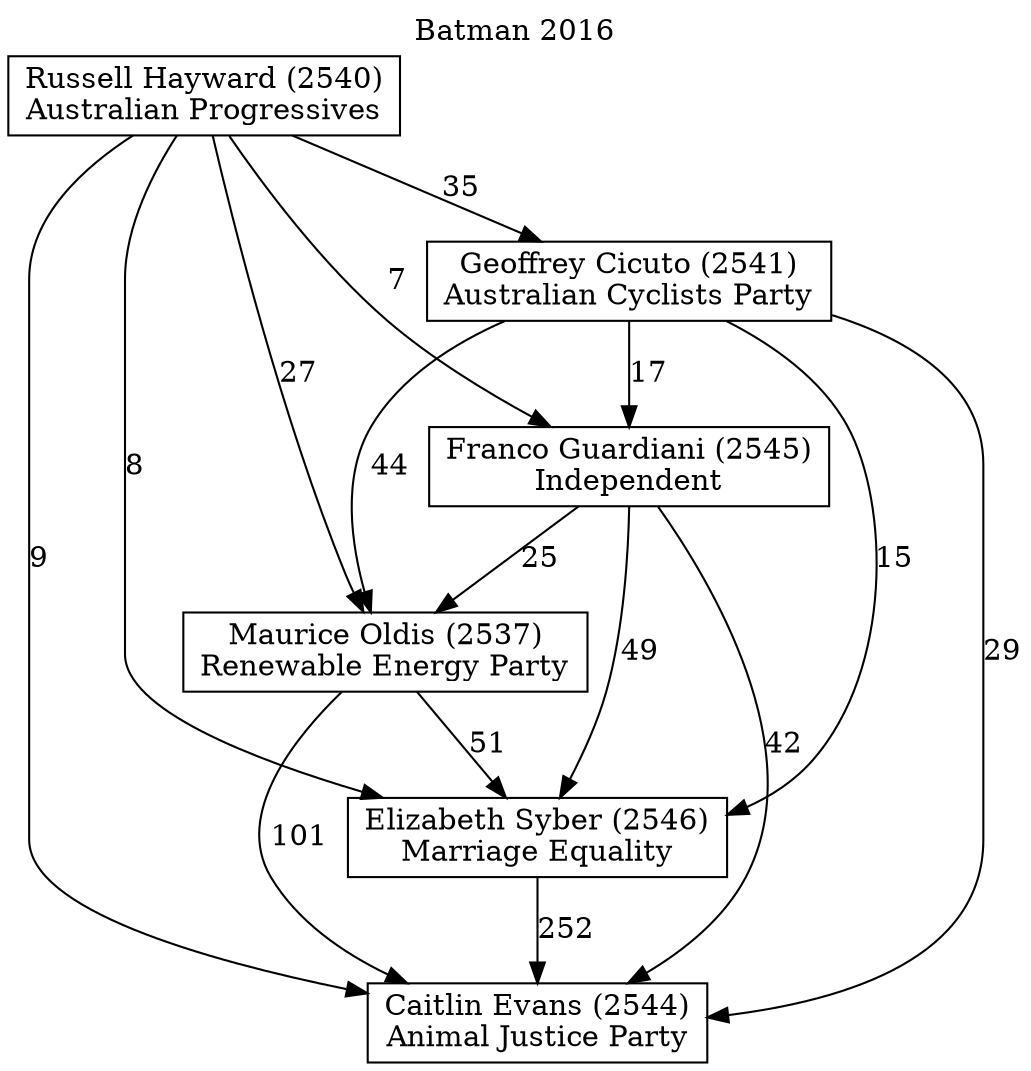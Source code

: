 // House preference flow
digraph "Caitlin Evans (2544)_Batman_2016" {
	graph [label="Batman 2016" labelloc=t mclimit=10]
	node [shape=box]
	"Caitlin Evans (2544)" [label="Caitlin Evans (2544)
Animal Justice Party"]
	"Geoffrey Cicuto (2541)" [label="Geoffrey Cicuto (2541)
Australian Cyclists Party"]
	"Russell Hayward (2540)" [label="Russell Hayward (2540)
Australian Progressives"]
	"Elizabeth Syber (2546)" [label="Elizabeth Syber (2546)
Marriage Equality"]
	"Maurice Oldis (2537)" [label="Maurice Oldis (2537)
Renewable Energy Party"]
	"Franco Guardiani (2545)" [label="Franco Guardiani (2545)
Independent"]
	"Franco Guardiani (2545)" -> "Caitlin Evans (2544)" [label=42]
	"Geoffrey Cicuto (2541)" -> "Franco Guardiani (2545)" [label=17]
	"Russell Hayward (2540)" -> "Franco Guardiani (2545)" [label=7]
	"Geoffrey Cicuto (2541)" -> "Caitlin Evans (2544)" [label=29]
	"Maurice Oldis (2537)" -> "Caitlin Evans (2544)" [label=101]
	"Russell Hayward (2540)" -> "Caitlin Evans (2544)" [label=9]
	"Russell Hayward (2540)" -> "Maurice Oldis (2537)" [label=27]
	"Franco Guardiani (2545)" -> "Maurice Oldis (2537)" [label=25]
	"Maurice Oldis (2537)" -> "Elizabeth Syber (2546)" [label=51]
	"Geoffrey Cicuto (2541)" -> "Maurice Oldis (2537)" [label=44]
	"Elizabeth Syber (2546)" -> "Caitlin Evans (2544)" [label=252]
	"Franco Guardiani (2545)" -> "Elizabeth Syber (2546)" [label=49]
	"Russell Hayward (2540)" -> "Elizabeth Syber (2546)" [label=8]
	"Russell Hayward (2540)" -> "Geoffrey Cicuto (2541)" [label=35]
	"Geoffrey Cicuto (2541)" -> "Elizabeth Syber (2546)" [label=15]
}
